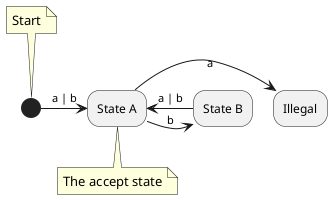@startuml
note top: Start
(*) -> [a | b] "State A"
note bottom: The accept state

"State A" -> [a] "Illegal"
"State A" -> [b] "State B"

"State B" -> [a | b] "State A"

@enduml